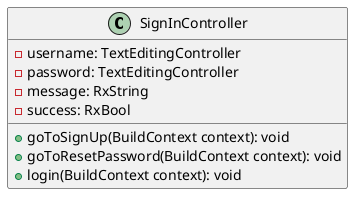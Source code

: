 @startuml

class SignInController {
  -username: TextEditingController
  -password: TextEditingController
  -message: RxString
  -success: RxBool
  +goToSignUp(BuildContext context): void
  +goToResetPassword(BuildContext context): void
  +login(BuildContext context): void
}

@enduml